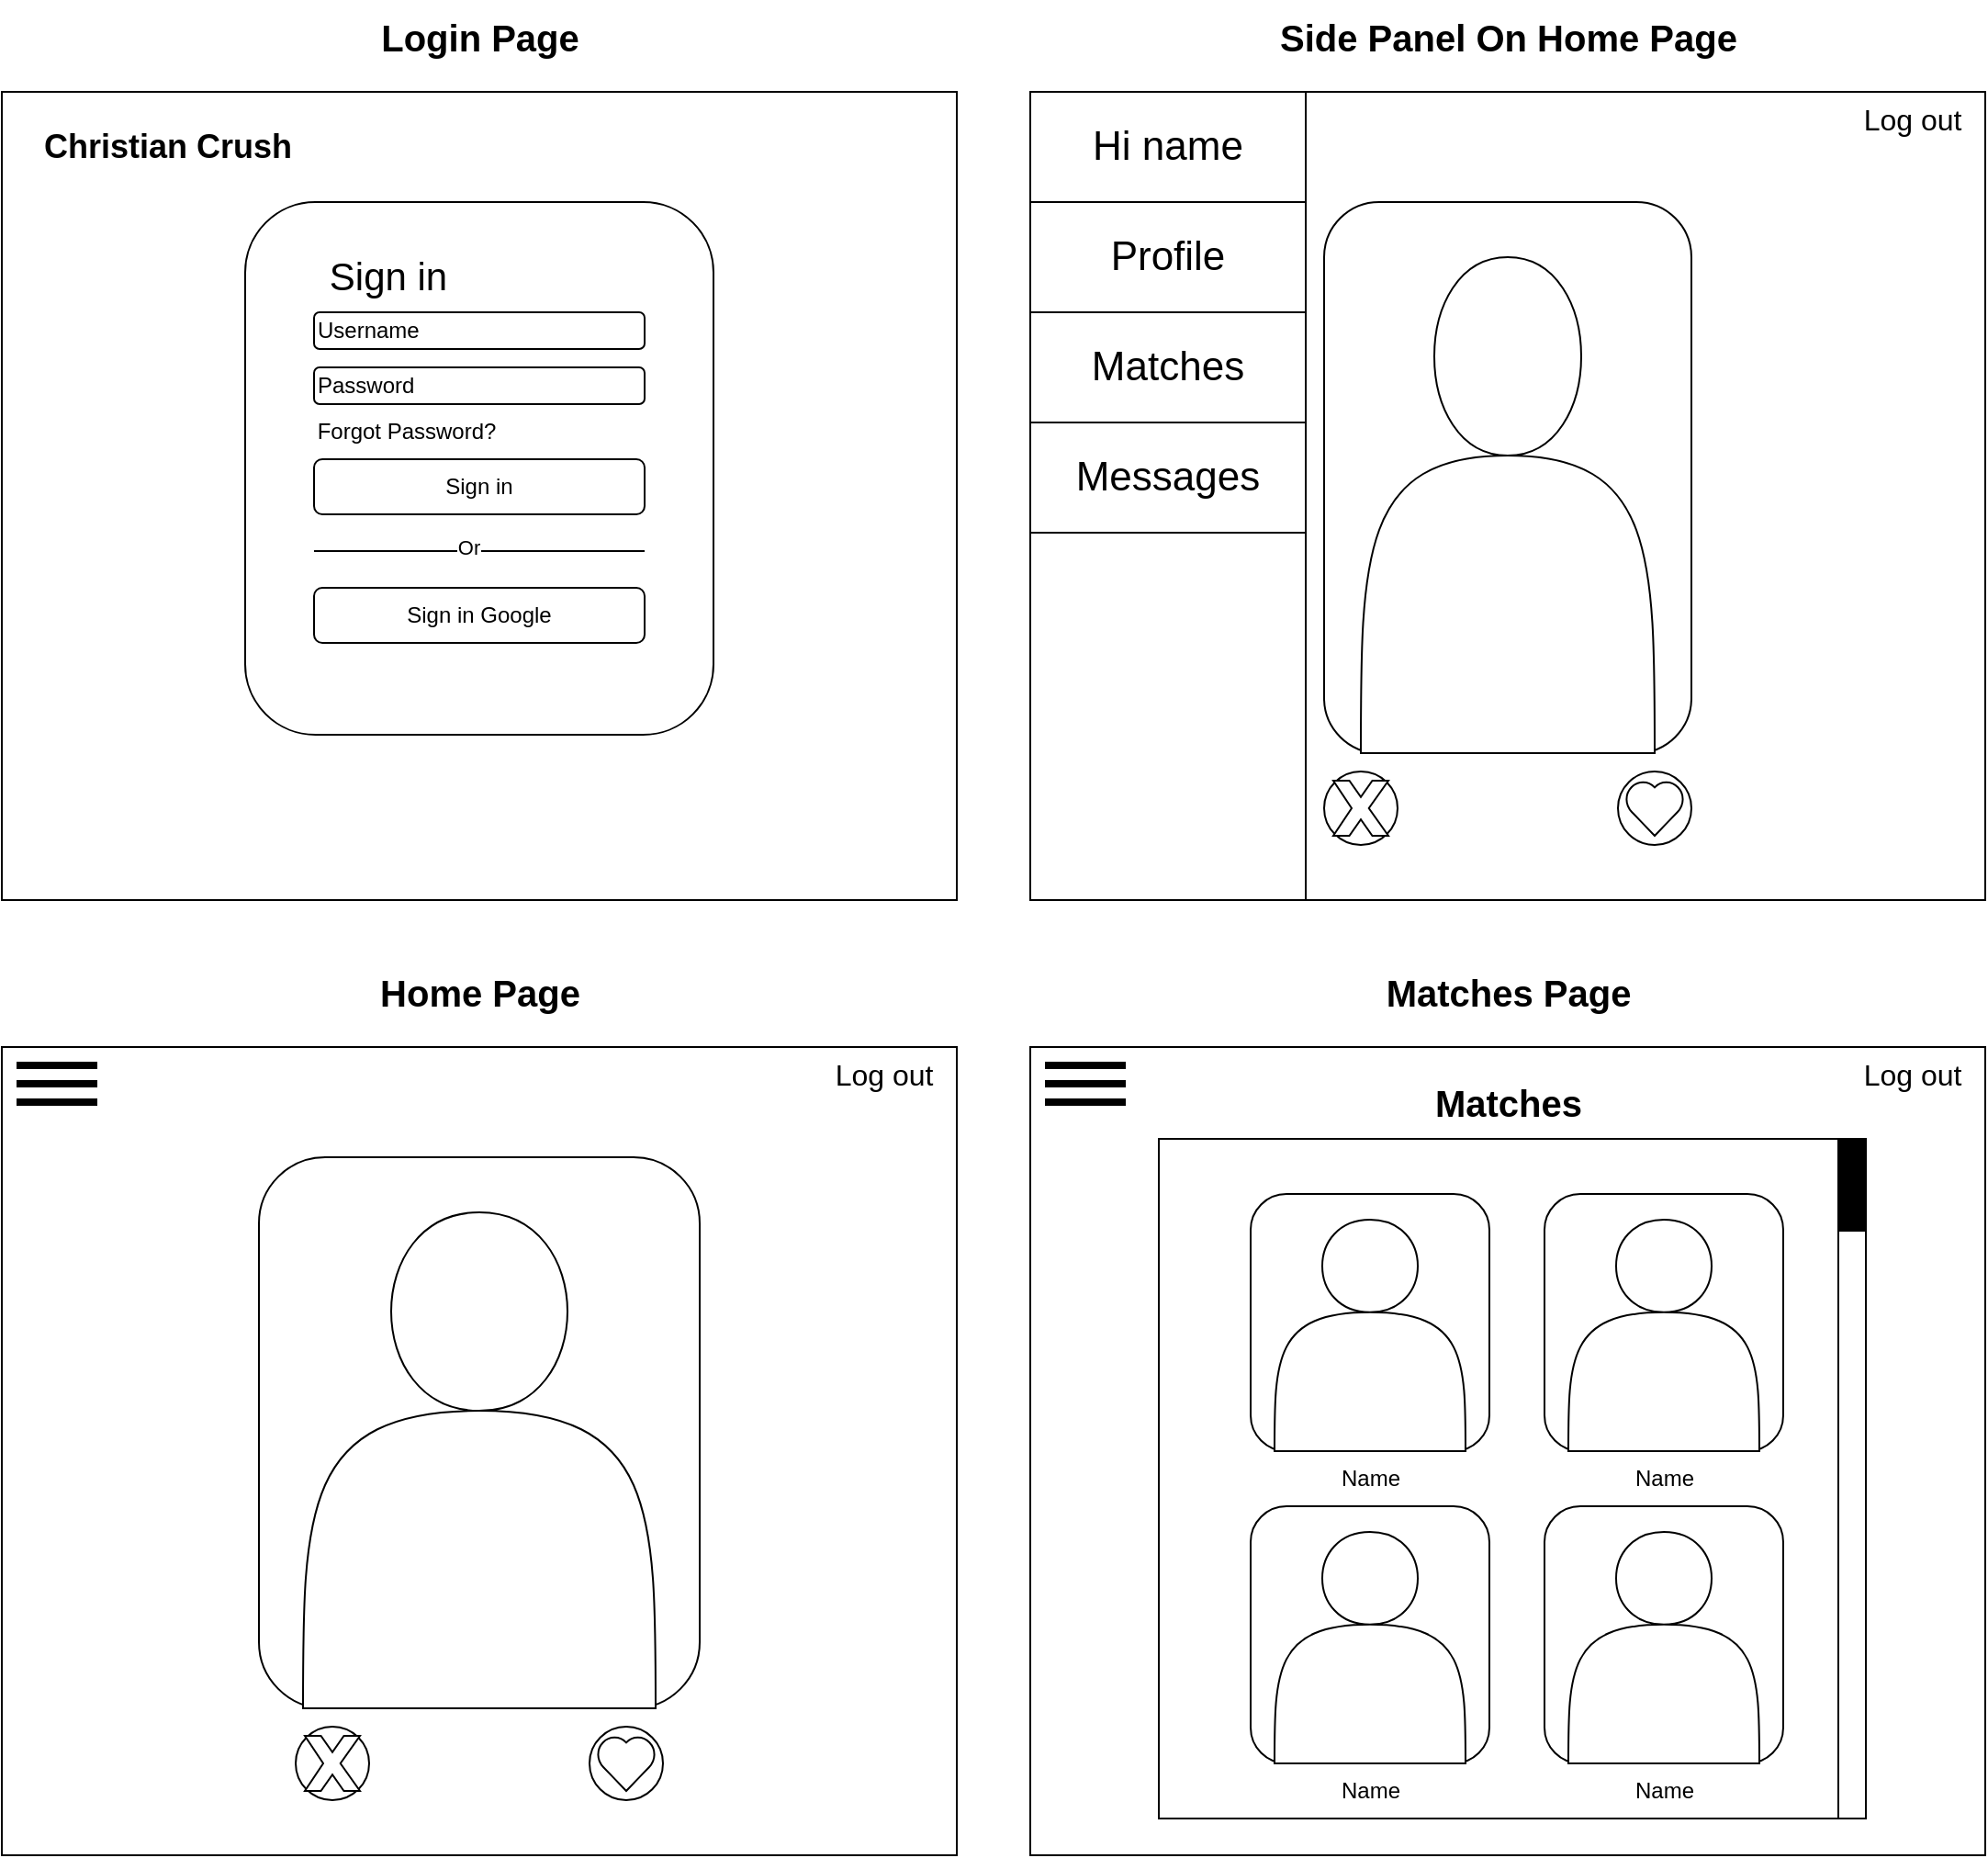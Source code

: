 <mxfile version="24.6.2" type="device">
  <diagram name="Page-1" id="Mi3Lm3dY8ZBw06NJDvWg">
    <mxGraphModel dx="1259" dy="662" grid="1" gridSize="10" guides="1" tooltips="1" connect="1" arrows="1" fold="1" page="1" pageScale="1" pageWidth="850" pageHeight="1100" math="0" shadow="0">
      <root>
        <mxCell id="0" />
        <mxCell id="1" parent="0" />
        <mxCell id="ZaTgD6MMcQvt1EQLGWRR-1" value="" style="rounded=0;whiteSpace=wrap;html=1;" parent="1" vertex="1">
          <mxGeometry x="120" y="80" width="520" height="440" as="geometry" />
        </mxCell>
        <mxCell id="ZaTgD6MMcQvt1EQLGWRR-2" value="&lt;font style=&quot;font-size: 20px;&quot;&gt;&lt;b&gt;Login Page&lt;/b&gt;&lt;/font&gt;" style="text;html=1;align=center;verticalAlign=middle;resizable=0;points=[];autosize=1;strokeColor=none;fillColor=none;" parent="1" vertex="1">
          <mxGeometry x="315" y="30" width="130" height="40" as="geometry" />
        </mxCell>
        <mxCell id="ZaTgD6MMcQvt1EQLGWRR-19" value="" style="rounded=0;whiteSpace=wrap;html=1;" parent="1" vertex="1">
          <mxGeometry x="680" y="80" width="520" height="440" as="geometry" />
        </mxCell>
        <mxCell id="ZaTgD6MMcQvt1EQLGWRR-20" value="&lt;font style=&quot;font-size: 20px;&quot;&gt;&lt;b&gt;Side Panel On Home Page&lt;/b&gt;&lt;/font&gt;" style="text;html=1;align=center;verticalAlign=middle;resizable=0;points=[];autosize=1;strokeColor=none;fillColor=none;" parent="1" vertex="1">
          <mxGeometry x="805" y="30" width="270" height="40" as="geometry" />
        </mxCell>
        <mxCell id="ZaTgD6MMcQvt1EQLGWRR-21" value="" style="rounded=1;whiteSpace=wrap;html=1;" parent="1" vertex="1">
          <mxGeometry x="840" y="140" width="200" height="300" as="geometry" />
        </mxCell>
        <mxCell id="ZaTgD6MMcQvt1EQLGWRR-22" value="" style="ellipse;whiteSpace=wrap;html=1;aspect=fixed;" parent="1" vertex="1">
          <mxGeometry x="840" y="450" width="40" height="40" as="geometry" />
        </mxCell>
        <mxCell id="ZaTgD6MMcQvt1EQLGWRR-23" value="" style="ellipse;whiteSpace=wrap;html=1;aspect=fixed;" parent="1" vertex="1">
          <mxGeometry x="1000" y="450" width="40" height="40" as="geometry" />
        </mxCell>
        <mxCell id="ZaTgD6MMcQvt1EQLGWRR-24" value="" style="verticalLabelPosition=bottom;verticalAlign=top;html=1;shape=mxgraph.basic.heart" parent="1" vertex="1">
          <mxGeometry x="1003.75" y="455" width="32.5" height="30" as="geometry" />
        </mxCell>
        <mxCell id="ZaTgD6MMcQvt1EQLGWRR-25" value="" style="verticalLabelPosition=bottom;verticalAlign=top;html=1;shape=mxgraph.basic.x" parent="1" vertex="1">
          <mxGeometry x="845" y="455" width="30" height="30" as="geometry" />
        </mxCell>
        <mxCell id="ZaTgD6MMcQvt1EQLGWRR-26" value="" style="shape=actor;whiteSpace=wrap;html=1;" parent="1" vertex="1">
          <mxGeometry x="860" y="170" width="160" height="270" as="geometry" />
        </mxCell>
        <mxCell id="ZaTgD6MMcQvt1EQLGWRR-27" value="&lt;font style=&quot;font-size: 16px;&quot;&gt;Log out&lt;/font&gt;" style="text;html=1;align=center;verticalAlign=middle;resizable=0;points=[];autosize=1;strokeColor=none;fillColor=none;" parent="1" vertex="1">
          <mxGeometry x="1120" y="80" width="80" height="30" as="geometry" />
        </mxCell>
        <mxCell id="ZaTgD6MMcQvt1EQLGWRR-28" value="" style="shape=partialRectangle;whiteSpace=wrap;html=1;top=0;bottom=0;fillColor=none;direction=south;strokeWidth=4;" parent="1" vertex="1">
          <mxGeometry x="690" y="100" width="40" height="10" as="geometry" />
        </mxCell>
        <mxCell id="ZaTgD6MMcQvt1EQLGWRR-29" value="" style="shape=partialRectangle;whiteSpace=wrap;html=1;top=0;bottom=0;fillColor=none;direction=south;strokeWidth=4;" parent="1" vertex="1">
          <mxGeometry x="690" y="90" width="40" height="20" as="geometry" />
        </mxCell>
        <mxCell id="ZaTgD6MMcQvt1EQLGWRR-31" value="" style="verticalLabelPosition=bottom;verticalAlign=top;html=1;shape=mxgraph.basic.rect;fillColor2=none;strokeWidth=1;size=20;indent=5;" parent="1" vertex="1">
          <mxGeometry x="680" y="80" width="150" height="440" as="geometry" />
        </mxCell>
        <mxCell id="ZaTgD6MMcQvt1EQLGWRR-34" value="&lt;font style=&quot;font-size: 22px;&quot;&gt;Profile&lt;/font&gt;" style="rounded=0;whiteSpace=wrap;html=1;" parent="1" vertex="1">
          <mxGeometry x="680" y="140" width="150" height="60" as="geometry" />
        </mxCell>
        <mxCell id="ZaTgD6MMcQvt1EQLGWRR-35" value="&lt;span style=&quot;font-size: 22px;&quot;&gt;Matches&lt;/span&gt;" style="rounded=0;whiteSpace=wrap;html=1;" parent="1" vertex="1">
          <mxGeometry x="680" y="200" width="150" height="60" as="geometry" />
        </mxCell>
        <mxCell id="ZaTgD6MMcQvt1EQLGWRR-36" value="&lt;font style=&quot;font-size: 22px;&quot;&gt;Messages&lt;/font&gt;" style="rounded=0;whiteSpace=wrap;html=1;" parent="1" vertex="1">
          <mxGeometry x="680" y="260" width="150" height="60" as="geometry" />
        </mxCell>
        <mxCell id="ZaTgD6MMcQvt1EQLGWRR-37" value="&lt;font style=&quot;font-size: 22px;&quot;&gt;Hi name&lt;/font&gt;" style="rounded=0;whiteSpace=wrap;html=1;" parent="1" vertex="1">
          <mxGeometry x="680" y="80" width="150" height="60" as="geometry" />
        </mxCell>
        <mxCell id="ZaTgD6MMcQvt1EQLGWRR-38" value="" style="rounded=0;whiteSpace=wrap;html=1;" parent="1" vertex="1">
          <mxGeometry x="120" y="600" width="520" height="440" as="geometry" />
        </mxCell>
        <mxCell id="ZaTgD6MMcQvt1EQLGWRR-39" value="&lt;font style=&quot;font-size: 20px;&quot;&gt;&lt;b&gt;Home Page&lt;/b&gt;&lt;/font&gt;" style="text;html=1;align=center;verticalAlign=middle;resizable=0;points=[];autosize=1;strokeColor=none;fillColor=none;" parent="1" vertex="1">
          <mxGeometry x="315" y="550" width="130" height="40" as="geometry" />
        </mxCell>
        <mxCell id="ZaTgD6MMcQvt1EQLGWRR-41" value="" style="ellipse;whiteSpace=wrap;html=1;aspect=fixed;" parent="1" vertex="1">
          <mxGeometry x="280" y="970" width="40" height="40" as="geometry" />
        </mxCell>
        <mxCell id="ZaTgD6MMcQvt1EQLGWRR-42" value="" style="ellipse;whiteSpace=wrap;html=1;aspect=fixed;" parent="1" vertex="1">
          <mxGeometry x="440" y="970" width="40" height="40" as="geometry" />
        </mxCell>
        <mxCell id="ZaTgD6MMcQvt1EQLGWRR-43" value="" style="verticalLabelPosition=bottom;verticalAlign=top;html=1;shape=mxgraph.basic.heart" parent="1" vertex="1">
          <mxGeometry x="443.75" y="975" width="32.5" height="30" as="geometry" />
        </mxCell>
        <mxCell id="ZaTgD6MMcQvt1EQLGWRR-44" value="" style="verticalLabelPosition=bottom;verticalAlign=top;html=1;shape=mxgraph.basic.x" parent="1" vertex="1">
          <mxGeometry x="285" y="975" width="30" height="30" as="geometry" />
        </mxCell>
        <mxCell id="ZaTgD6MMcQvt1EQLGWRR-46" value="&lt;font style=&quot;font-size: 16px;&quot;&gt;Log out&lt;/font&gt;" style="text;html=1;align=center;verticalAlign=middle;resizable=0;points=[];autosize=1;strokeColor=none;fillColor=none;" parent="1" vertex="1">
          <mxGeometry x="560" y="600" width="80" height="30" as="geometry" />
        </mxCell>
        <mxCell id="ZaTgD6MMcQvt1EQLGWRR-47" value="" style="shape=partialRectangle;whiteSpace=wrap;html=1;top=0;bottom=0;fillColor=none;direction=south;strokeWidth=4;" parent="1" vertex="1">
          <mxGeometry x="130" y="620" width="40" height="10" as="geometry" />
        </mxCell>
        <mxCell id="ZaTgD6MMcQvt1EQLGWRR-48" value="" style="shape=partialRectangle;whiteSpace=wrap;html=1;top=0;bottom=0;fillColor=none;direction=south;strokeWidth=4;" parent="1" vertex="1">
          <mxGeometry x="130" y="610" width="40" height="20" as="geometry" />
        </mxCell>
        <mxCell id="ZaTgD6MMcQvt1EQLGWRR-50" value="&lt;font style=&quot;font-size: 20px;&quot;&gt;&lt;b&gt;Matches Page&lt;/b&gt;&lt;/font&gt;" style="text;html=1;align=center;verticalAlign=middle;resizable=0;points=[];autosize=1;strokeColor=none;fillColor=none;" parent="1" vertex="1">
          <mxGeometry x="860" y="550" width="160" height="40" as="geometry" />
        </mxCell>
        <mxCell id="ZaTgD6MMcQvt1EQLGWRR-49" value="" style="rounded=0;whiteSpace=wrap;html=1;" parent="1" vertex="1">
          <mxGeometry x="680" y="600" width="520" height="440" as="geometry" />
        </mxCell>
        <mxCell id="ZaTgD6MMcQvt1EQLGWRR-57" value="&lt;font style=&quot;font-size: 16px;&quot;&gt;Log out&lt;/font&gt;" style="text;html=1;align=center;verticalAlign=middle;resizable=0;points=[];autosize=1;strokeColor=none;fillColor=none;" parent="1" vertex="1">
          <mxGeometry x="1120" y="600" width="80" height="30" as="geometry" />
        </mxCell>
        <mxCell id="ZaTgD6MMcQvt1EQLGWRR-58" value="" style="shape=partialRectangle;whiteSpace=wrap;html=1;top=0;bottom=0;fillColor=none;direction=south;strokeWidth=4;" parent="1" vertex="1">
          <mxGeometry x="690" y="620" width="40" height="10" as="geometry" />
        </mxCell>
        <mxCell id="ZaTgD6MMcQvt1EQLGWRR-59" value="" style="shape=partialRectangle;whiteSpace=wrap;html=1;top=0;bottom=0;fillColor=none;direction=south;strokeWidth=4;" parent="1" vertex="1">
          <mxGeometry x="690" y="610" width="40" height="20" as="geometry" />
        </mxCell>
        <mxCell id="8h1q0feU8XcjB2wI1VCS-1" value="" style="rounded=1;whiteSpace=wrap;html=1;" vertex="1" parent="1">
          <mxGeometry x="252.5" y="140" width="255" height="290" as="geometry" />
        </mxCell>
        <mxCell id="8h1q0feU8XcjB2wI1VCS-2" value="&lt;font style=&quot;font-size: 21px;&quot;&gt;Sign in&lt;/font&gt;" style="text;html=1;align=center;verticalAlign=middle;resizable=0;points=[];autosize=1;strokeColor=none;fillColor=none;" vertex="1" parent="1">
          <mxGeometry x="285" y="160" width="90" height="40" as="geometry" />
        </mxCell>
        <mxCell id="8h1q0feU8XcjB2wI1VCS-5" value="Forgot Password?" style="text;html=1;align=center;verticalAlign=middle;resizable=0;points=[];autosize=1;strokeColor=none;fillColor=none;" vertex="1" parent="1">
          <mxGeometry x="280" y="250" width="120" height="30" as="geometry" />
        </mxCell>
        <mxCell id="8h1q0feU8XcjB2wI1VCS-8" value="Sign in" style="rounded=1;whiteSpace=wrap;html=1;" vertex="1" parent="1">
          <mxGeometry x="290" y="280" width="180" height="30" as="geometry" />
        </mxCell>
        <mxCell id="8h1q0feU8XcjB2wI1VCS-9" value="Password" style="rounded=1;whiteSpace=wrap;html=1;align=left;" vertex="1" parent="1">
          <mxGeometry x="290" y="230" width="180" height="20" as="geometry" />
        </mxCell>
        <mxCell id="8h1q0feU8XcjB2wI1VCS-10" value="Username" style="rounded=1;whiteSpace=wrap;html=1;align=left;" vertex="1" parent="1">
          <mxGeometry x="290" y="200" width="180" height="20" as="geometry" />
        </mxCell>
        <mxCell id="8h1q0feU8XcjB2wI1VCS-11" value="" style="endArrow=none;html=1;rounded=0;" edge="1" parent="1">
          <mxGeometry width="50" height="50" relative="1" as="geometry">
            <mxPoint x="290" y="330" as="sourcePoint" />
            <mxPoint x="470" y="330" as="targetPoint" />
          </mxGeometry>
        </mxCell>
        <mxCell id="8h1q0feU8XcjB2wI1VCS-14" value="Or" style="edgeLabel;html=1;align=center;verticalAlign=middle;resizable=0;points=[];" vertex="1" connectable="0" parent="8h1q0feU8XcjB2wI1VCS-11">
          <mxGeometry x="-0.064" y="2" relative="1" as="geometry">
            <mxPoint as="offset" />
          </mxGeometry>
        </mxCell>
        <mxCell id="8h1q0feU8XcjB2wI1VCS-16" value="Sign in Google" style="rounded=1;whiteSpace=wrap;html=1;" vertex="1" parent="1">
          <mxGeometry x="290" y="350" width="180" height="30" as="geometry" />
        </mxCell>
        <mxCell id="8h1q0feU8XcjB2wI1VCS-17" value="&lt;font style=&quot;font-size: 18px;&quot;&gt;&lt;b&gt;Christian Crush&lt;/b&gt;&lt;/font&gt;" style="text;html=1;align=center;verticalAlign=middle;resizable=0;points=[];autosize=1;strokeColor=none;fillColor=none;" vertex="1" parent="1">
          <mxGeometry x="130" y="90" width="160" height="40" as="geometry" />
        </mxCell>
        <mxCell id="8h1q0feU8XcjB2wI1VCS-18" value="&lt;font style=&quot;font-size: 20px;&quot;&gt;&lt;b&gt;Matches&lt;/b&gt;&lt;/font&gt;" style="text;html=1;align=center;verticalAlign=middle;resizable=0;points=[];autosize=1;strokeColor=none;fillColor=none;" vertex="1" parent="1">
          <mxGeometry x="890" y="610" width="100" height="40" as="geometry" />
        </mxCell>
        <mxCell id="8h1q0feU8XcjB2wI1VCS-54" value="" style="rounded=0;whiteSpace=wrap;html=1;" vertex="1" parent="1">
          <mxGeometry x="750" y="650" width="385" height="370" as="geometry" />
        </mxCell>
        <mxCell id="8h1q0feU8XcjB2wI1VCS-20" value="" style="group" vertex="1" connectable="0" parent="1">
          <mxGeometry x="800" y="680" width="340" height="340" as="geometry" />
        </mxCell>
        <mxCell id="ZaTgD6MMcQvt1EQLGWRR-40" value="" style="rounded=1;whiteSpace=wrap;html=1;" parent="8h1q0feU8XcjB2wI1VCS-20" vertex="1">
          <mxGeometry width="130" height="140" as="geometry" />
        </mxCell>
        <mxCell id="ZaTgD6MMcQvt1EQLGWRR-45" value="" style="shape=actor;whiteSpace=wrap;html=1;" parent="8h1q0feU8XcjB2wI1VCS-20" vertex="1">
          <mxGeometry x="13" y="14" width="104" height="126" as="geometry" />
        </mxCell>
        <mxCell id="8h1q0feU8XcjB2wI1VCS-38" value="" style="group" vertex="1" connectable="0" parent="1">
          <mxGeometry x="960" y="680" width="130" height="140" as="geometry" />
        </mxCell>
        <mxCell id="8h1q0feU8XcjB2wI1VCS-39" value="" style="rounded=1;whiteSpace=wrap;html=1;" vertex="1" parent="8h1q0feU8XcjB2wI1VCS-38">
          <mxGeometry width="130" height="140" as="geometry" />
        </mxCell>
        <mxCell id="8h1q0feU8XcjB2wI1VCS-40" value="" style="shape=actor;whiteSpace=wrap;html=1;" vertex="1" parent="8h1q0feU8XcjB2wI1VCS-38">
          <mxGeometry x="13" y="14" width="104" height="126" as="geometry" />
        </mxCell>
        <mxCell id="8h1q0feU8XcjB2wI1VCS-41" value="" style="group" vertex="1" connectable="0" parent="1">
          <mxGeometry x="800" y="850" width="365" height="180" as="geometry" />
        </mxCell>
        <mxCell id="8h1q0feU8XcjB2wI1VCS-42" value="" style="rounded=1;whiteSpace=wrap;html=1;" vertex="1" parent="8h1q0feU8XcjB2wI1VCS-41">
          <mxGeometry width="130" height="140" as="geometry" />
        </mxCell>
        <mxCell id="8h1q0feU8XcjB2wI1VCS-43" value="" style="shape=actor;whiteSpace=wrap;html=1;" vertex="1" parent="8h1q0feU8XcjB2wI1VCS-41">
          <mxGeometry x="13" y="14" width="104" height="126" as="geometry" />
        </mxCell>
        <mxCell id="8h1q0feU8XcjB2wI1VCS-44" value="" style="group" vertex="1" connectable="0" parent="1">
          <mxGeometry x="960" y="850" width="130" height="140" as="geometry" />
        </mxCell>
        <mxCell id="8h1q0feU8XcjB2wI1VCS-45" value="" style="rounded=1;whiteSpace=wrap;html=1;" vertex="1" parent="8h1q0feU8XcjB2wI1VCS-44">
          <mxGeometry width="130" height="140" as="geometry" />
        </mxCell>
        <mxCell id="8h1q0feU8XcjB2wI1VCS-46" value="" style="shape=actor;whiteSpace=wrap;html=1;" vertex="1" parent="8h1q0feU8XcjB2wI1VCS-44">
          <mxGeometry x="13" y="14" width="104" height="126" as="geometry" />
        </mxCell>
        <mxCell id="8h1q0feU8XcjB2wI1VCS-47" value="Name" style="text;html=1;align=center;verticalAlign=middle;resizable=0;points=[];autosize=1;strokeColor=none;fillColor=none;" vertex="1" parent="1">
          <mxGeometry x="835" y="820" width="60" height="30" as="geometry" />
        </mxCell>
        <mxCell id="8h1q0feU8XcjB2wI1VCS-49" value="Name" style="text;html=1;align=center;verticalAlign=middle;resizable=0;points=[];autosize=1;strokeColor=none;fillColor=none;" vertex="1" parent="1">
          <mxGeometry x="995" y="990" width="60" height="30" as="geometry" />
        </mxCell>
        <mxCell id="8h1q0feU8XcjB2wI1VCS-48" value="Name" style="text;html=1;align=center;verticalAlign=middle;resizable=0;points=[];autosize=1;strokeColor=none;fillColor=none;" vertex="1" parent="1">
          <mxGeometry x="995" y="820" width="60" height="30" as="geometry" />
        </mxCell>
        <mxCell id="8h1q0feU8XcjB2wI1VCS-50" value="Name" style="text;html=1;align=center;verticalAlign=middle;resizable=0;points=[];autosize=1;strokeColor=none;fillColor=none;" vertex="1" parent="1">
          <mxGeometry x="835" y="990" width="60" height="30" as="geometry" />
        </mxCell>
        <mxCell id="8h1q0feU8XcjB2wI1VCS-55" value="" style="rounded=0;whiteSpace=wrap;html=1;" vertex="1" parent="1">
          <mxGeometry x="1120" y="650" width="15" height="370" as="geometry" />
        </mxCell>
        <mxCell id="8h1q0feU8XcjB2wI1VCS-58" value="" style="rounded=0;whiteSpace=wrap;html=1;fillColor=#000000;" vertex="1" parent="1">
          <mxGeometry x="1120" y="650" width="15" height="50" as="geometry" />
        </mxCell>
        <mxCell id="8h1q0feU8XcjB2wI1VCS-59" value="" style="group" vertex="1" connectable="0" parent="1">
          <mxGeometry x="260" y="660" width="240" height="300" as="geometry" />
        </mxCell>
        <mxCell id="8h1q0feU8XcjB2wI1VCS-60" value="" style="rounded=1;whiteSpace=wrap;html=1;" vertex="1" parent="8h1q0feU8XcjB2wI1VCS-59">
          <mxGeometry width="240" height="300" as="geometry" />
        </mxCell>
        <mxCell id="8h1q0feU8XcjB2wI1VCS-61" value="" style="shape=actor;whiteSpace=wrap;html=1;" vertex="1" parent="8h1q0feU8XcjB2wI1VCS-59">
          <mxGeometry x="24" y="30" width="192" height="270" as="geometry" />
        </mxCell>
      </root>
    </mxGraphModel>
  </diagram>
</mxfile>
